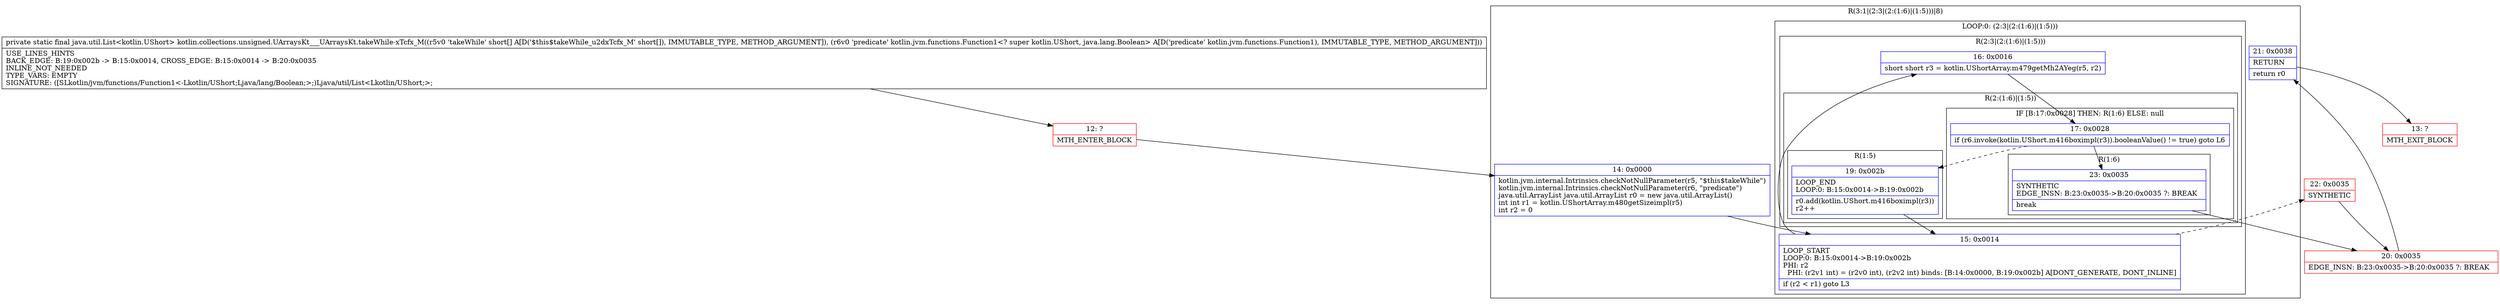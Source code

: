 digraph "CFG forkotlin.collections.unsigned.UArraysKt___UArraysKt.takeWhile\-xTcfx_M([SLkotlin\/jvm\/functions\/Function1;)Ljava\/util\/List;" {
subgraph cluster_Region_694336940 {
label = "R(3:1|(2:3|(2:(1:6)|(1:5)))|8)";
node [shape=record,color=blue];
Node_14 [shape=record,label="{14\:\ 0x0000|kotlin.jvm.internal.Intrinsics.checkNotNullParameter(r5, \"$this$takeWhile\")\lkotlin.jvm.internal.Intrinsics.checkNotNullParameter(r6, \"predicate\")\ljava.util.ArrayList java.util.ArrayList r0 = new java.util.ArrayList()\lint int r1 = kotlin.UShortArray.m480getSizeimpl(r5)\lint r2 = 0\l}"];
subgraph cluster_LoopRegion_882587728 {
label = "LOOP:0: (2:3|(2:(1:6)|(1:5)))";
node [shape=record,color=blue];
Node_15 [shape=record,label="{15\:\ 0x0014|LOOP_START\lLOOP:0: B:15:0x0014\-\>B:19:0x002b\lPHI: r2 \l  PHI: (r2v1 int) = (r2v0 int), (r2v2 int) binds: [B:14:0x0000, B:19:0x002b] A[DONT_GENERATE, DONT_INLINE]\l|if (r2 \< r1) goto L3\l}"];
subgraph cluster_Region_1733948482 {
label = "R(2:3|(2:(1:6)|(1:5)))";
node [shape=record,color=blue];
Node_16 [shape=record,label="{16\:\ 0x0016|short short r3 = kotlin.UShortArray.m479getMh2AYeg(r5, r2)\l}"];
subgraph cluster_Region_1312336037 {
label = "R(2:(1:6)|(1:5))";
node [shape=record,color=blue];
subgraph cluster_IfRegion_1533717208 {
label = "IF [B:17:0x0028] THEN: R(1:6) ELSE: null";
node [shape=record,color=blue];
Node_17 [shape=record,label="{17\:\ 0x0028|if (r6.invoke(kotlin.UShort.m416boximpl(r3)).booleanValue() != true) goto L6\l}"];
subgraph cluster_Region_1052335521 {
label = "R(1:6)";
node [shape=record,color=blue];
Node_23 [shape=record,label="{23\:\ 0x0035|SYNTHETIC\lEDGE_INSN: B:23:0x0035\-\>B:20:0x0035 ?: BREAK  \l|break\l}"];
}
}
subgraph cluster_Region_992502370 {
label = "R(1:5)";
node [shape=record,color=blue];
Node_19 [shape=record,label="{19\:\ 0x002b|LOOP_END\lLOOP:0: B:15:0x0014\-\>B:19:0x002b\l|r0.add(kotlin.UShort.m416boximpl(r3))\lr2++\l}"];
}
}
}
}
Node_21 [shape=record,label="{21\:\ 0x0038|RETURN\l|return r0\l}"];
}
Node_12 [shape=record,color=red,label="{12\:\ ?|MTH_ENTER_BLOCK\l}"];
Node_20 [shape=record,color=red,label="{20\:\ 0x0035|EDGE_INSN: B:23:0x0035\-\>B:20:0x0035 ?: BREAK  \l}"];
Node_13 [shape=record,color=red,label="{13\:\ ?|MTH_EXIT_BLOCK\l}"];
Node_22 [shape=record,color=red,label="{22\:\ 0x0035|SYNTHETIC\l}"];
MethodNode[shape=record,label="{private static final java.util.List\<kotlin.UShort\> kotlin.collections.unsigned.UArraysKt___UArraysKt.takeWhile\-xTcfx_M((r5v0 'takeWhile' short[] A[D('$this$takeWhile_u2dxTcfx_M' short[]), IMMUTABLE_TYPE, METHOD_ARGUMENT]), (r6v0 'predicate' kotlin.jvm.functions.Function1\<? super kotlin.UShort, java.lang.Boolean\> A[D('predicate' kotlin.jvm.functions.Function1), IMMUTABLE_TYPE, METHOD_ARGUMENT]))  | USE_LINES_HINTS\lBACK_EDGE: B:19:0x002b \-\> B:15:0x0014, CROSS_EDGE: B:15:0x0014 \-\> B:20:0x0035\lINLINE_NOT_NEEDED\lTYPE_VARS: EMPTY\lSIGNATURE: ([SLkotlin\/jvm\/functions\/Function1\<\-Lkotlin\/UShort;Ljava\/lang\/Boolean;\>;)Ljava\/util\/List\<Lkotlin\/UShort;\>;\l}"];
MethodNode -> Node_12;Node_14 -> Node_15;
Node_15 -> Node_16;
Node_15 -> Node_22[style=dashed];
Node_16 -> Node_17;
Node_17 -> Node_19[style=dashed];
Node_17 -> Node_23;
Node_23 -> Node_20;
Node_19 -> Node_15;
Node_21 -> Node_13;
Node_12 -> Node_14;
Node_20 -> Node_21;
Node_22 -> Node_20;
}

